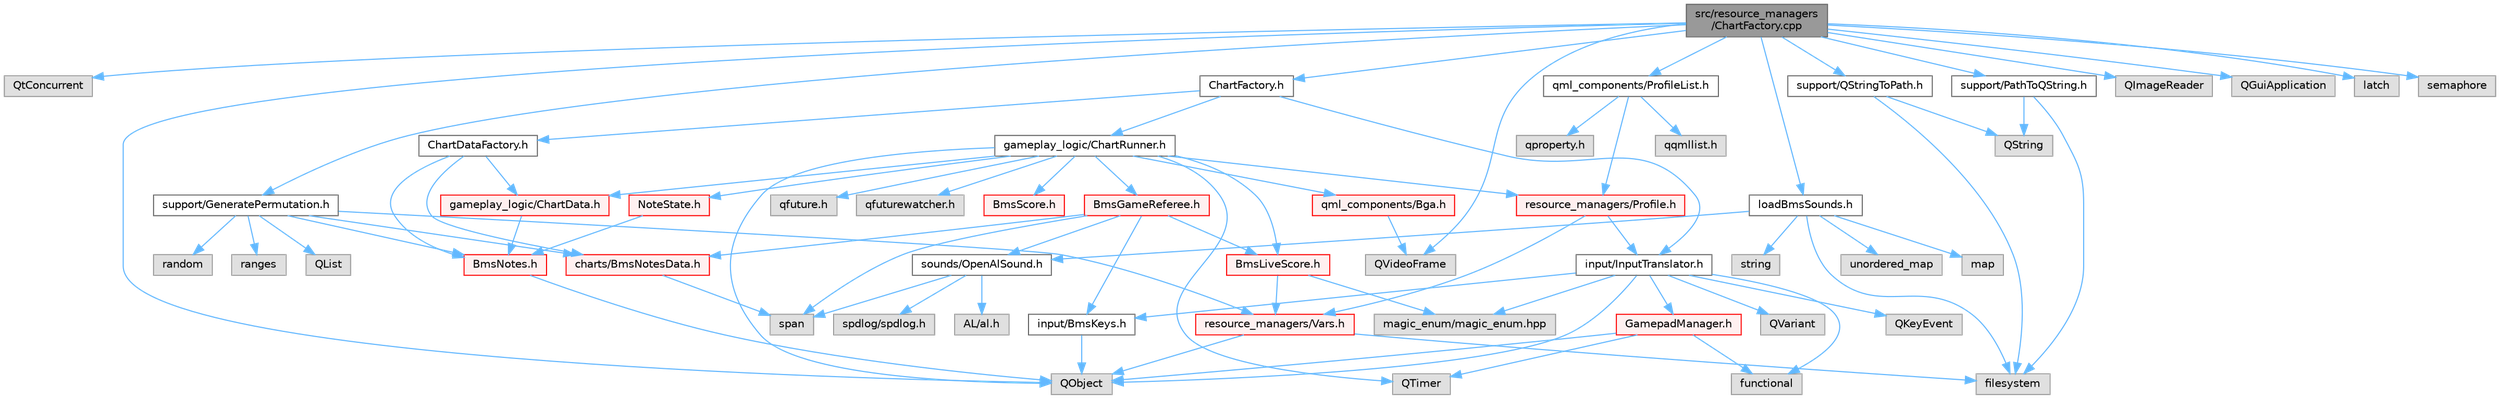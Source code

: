 digraph "src/resource_managers/ChartFactory.cpp"
{
 // LATEX_PDF_SIZE
  bgcolor="transparent";
  edge [fontname=Helvetica,fontsize=10,labelfontname=Helvetica,labelfontsize=10];
  node [fontname=Helvetica,fontsize=10,shape=box,height=0.2,width=0.4];
  Node1 [id="Node000001",label="src/resource_managers\l/ChartFactory.cpp",height=0.2,width=0.4,color="gray40", fillcolor="grey60", style="filled", fontcolor="black",tooltip=" "];
  Node1 -> Node2 [id="edge1_Node000001_Node000002",color="steelblue1",style="solid",tooltip=" "];
  Node2 [id="Node000002",label="QtConcurrent",height=0.2,width=0.4,color="grey60", fillcolor="#E0E0E0", style="filled",tooltip=" "];
  Node1 -> Node3 [id="edge2_Node000001_Node000003",color="steelblue1",style="solid",tooltip=" "];
  Node3 [id="Node000003",label="QObject",height=0.2,width=0.4,color="grey60", fillcolor="#E0E0E0", style="filled",tooltip=" "];
  Node1 -> Node4 [id="edge3_Node000001_Node000004",color="steelblue1",style="solid",tooltip=" "];
  Node4 [id="Node000004",label="ChartFactory.h",height=0.2,width=0.4,color="grey40", fillcolor="white", style="filled",URL="$ChartFactory_8h.html",tooltip=" "];
  Node4 -> Node5 [id="edge4_Node000004_Node000005",color="steelblue1",style="solid",tooltip=" "];
  Node5 [id="Node000005",label="ChartDataFactory.h",height=0.2,width=0.4,color="grey40", fillcolor="white", style="filled",URL="$ChartDataFactory_8h.html",tooltip=" "];
  Node5 -> Node6 [id="edge5_Node000005_Node000006",color="steelblue1",style="solid",tooltip=" "];
  Node6 [id="Node000006",label="gameplay_logic/ChartData.h",height=0.2,width=0.4,color="red", fillcolor="#FFF0F0", style="filled",URL="$ChartData_8h.html",tooltip=" "];
  Node6 -> Node9 [id="edge6_Node000006_Node000009",color="steelblue1",style="solid",tooltip=" "];
  Node9 [id="Node000009",label="BmsNotes.h",height=0.2,width=0.4,color="red", fillcolor="#FFF0F0", style="filled",URL="$BmsNotes_8h.html",tooltip=" "];
  Node9 -> Node3 [id="edge7_Node000009_Node000003",color="steelblue1",style="solid",tooltip=" "];
  Node5 -> Node24 [id="edge8_Node000005_Node000024",color="steelblue1",style="solid",tooltip=" "];
  Node24 [id="Node000024",label="charts/BmsNotesData.h",height=0.2,width=0.4,color="red", fillcolor="#FFF0F0", style="filled",URL="$BmsNotesData_8h.html",tooltip=" "];
  Node24 -> Node31 [id="edge9_Node000024_Node000031",color="steelblue1",style="solid",tooltip=" "];
  Node31 [id="Node000031",label="span",height=0.2,width=0.4,color="grey60", fillcolor="#E0E0E0", style="filled",tooltip=" "];
  Node5 -> Node9 [id="edge10_Node000005_Node000009",color="steelblue1",style="solid",tooltip=" "];
  Node4 -> Node32 [id="edge11_Node000004_Node000032",color="steelblue1",style="solid",tooltip=" "];
  Node32 [id="Node000032",label="gameplay_logic/ChartRunner.h",height=0.2,width=0.4,color="grey40", fillcolor="white", style="filled",URL="$ChartRunner_8h.html",tooltip=" "];
  Node32 -> Node3 [id="edge12_Node000032_Node000003",color="steelblue1",style="solid",tooltip=" "];
  Node32 -> Node33 [id="edge13_Node000032_Node000033",color="steelblue1",style="solid",tooltip=" "];
  Node33 [id="Node000033",label="BmsGameReferee.h",height=0.2,width=0.4,color="red", fillcolor="#FFF0F0", style="filled",URL="$BmsGameReferee_8h.html",tooltip=" "];
  Node33 -> Node31 [id="edge14_Node000033_Node000031",color="steelblue1",style="solid",tooltip=" "];
  Node33 -> Node24 [id="edge15_Node000033_Node000024",color="steelblue1",style="solid",tooltip=" "];
  Node33 -> Node34 [id="edge16_Node000033_Node000034",color="steelblue1",style="solid",tooltip=" "];
  Node34 [id="Node000034",label="input/BmsKeys.h",height=0.2,width=0.4,color="grey40", fillcolor="white", style="filled",URL="$BmsKeys_8h.html",tooltip=" "];
  Node34 -> Node3 [id="edge17_Node000034_Node000003",color="steelblue1",style="solid",tooltip=" "];
  Node33 -> Node35 [id="edge18_Node000033_Node000035",color="steelblue1",style="solid",tooltip=" "];
  Node35 [id="Node000035",label="BmsLiveScore.h",height=0.2,width=0.4,color="red", fillcolor="#FFF0F0", style="filled",URL="$BmsLiveScore_8h.html",tooltip=" "];
  Node35 -> Node36 [id="edge19_Node000035_Node000036",color="steelblue1",style="solid",tooltip=" "];
  Node36 [id="Node000036",label="magic_enum/magic_enum.hpp",height=0.2,width=0.4,color="grey60", fillcolor="#E0E0E0", style="filled",tooltip=" "];
  Node35 -> Node43 [id="edge20_Node000035_Node000043",color="steelblue1",style="solid",tooltip=" "];
  Node43 [id="Node000043",label="resource_managers/Vars.h",height=0.2,width=0.4,color="red", fillcolor="#FFF0F0", style="filled",URL="$Vars_8h.html",tooltip=" "];
  Node43 -> Node3 [id="edge21_Node000043_Node000003",color="steelblue1",style="solid",tooltip=" "];
  Node43 -> Node48 [id="edge22_Node000043_Node000048",color="steelblue1",style="solid",tooltip=" "];
  Node48 [id="Node000048",label="filesystem",height=0.2,width=0.4,color="grey60", fillcolor="#E0E0E0", style="filled",tooltip=" "];
  Node33 -> Node61 [id="edge23_Node000033_Node000061",color="steelblue1",style="solid",tooltip=" "];
  Node61 [id="Node000061",label="sounds/OpenAlSound.h",height=0.2,width=0.4,color="grey40", fillcolor="white", style="filled",URL="$OpenAlSound_8h.html",tooltip=" "];
  Node61 -> Node62 [id="edge24_Node000061_Node000062",color="steelblue1",style="solid",tooltip=" "];
  Node62 [id="Node000062",label="AL/al.h",height=0.2,width=0.4,color="grey60", fillcolor="#E0E0E0", style="filled",tooltip=" "];
  Node61 -> Node63 [id="edge25_Node000061_Node000063",color="steelblue1",style="solid",tooltip=" "];
  Node63 [id="Node000063",label="spdlog/spdlog.h",height=0.2,width=0.4,color="grey60", fillcolor="#E0E0E0", style="filled",tooltip=" "];
  Node61 -> Node31 [id="edge26_Node000061_Node000031",color="steelblue1",style="solid",tooltip=" "];
  Node32 -> Node6 [id="edge27_Node000032_Node000006",color="steelblue1",style="solid",tooltip=" "];
  Node32 -> Node64 [id="edge28_Node000032_Node000064",color="steelblue1",style="solid",tooltip=" "];
  Node64 [id="Node000064",label="BmsScore.h",height=0.2,width=0.4,color="red", fillcolor="#FFF0F0", style="filled",URL="$BmsScore_8h.html",tooltip=" "];
  Node32 -> Node35 [id="edge29_Node000032_Node000035",color="steelblue1",style="solid",tooltip=" "];
  Node32 -> Node65 [id="edge30_Node000032_Node000065",color="steelblue1",style="solid",tooltip=" "];
  Node65 [id="Node000065",label="resource_managers/Profile.h",height=0.2,width=0.4,color="red", fillcolor="#FFF0F0", style="filled",URL="$Profile_8h.html",tooltip=" "];
  Node65 -> Node43 [id="edge31_Node000065_Node000043",color="steelblue1",style="solid",tooltip=" "];
  Node65 -> Node66 [id="edge32_Node000065_Node000066",color="steelblue1",style="solid",tooltip=" "];
  Node66 [id="Node000066",label="input/InputTranslator.h",height=0.2,width=0.4,color="grey40", fillcolor="white", style="filled",URL="$InputTranslator_8h.html",tooltip=" "];
  Node66 -> Node34 [id="edge33_Node000066_Node000034",color="steelblue1",style="solid",tooltip=" "];
  Node66 -> Node67 [id="edge34_Node000066_Node000067",color="steelblue1",style="solid",tooltip=" "];
  Node67 [id="Node000067",label="GamepadManager.h",height=0.2,width=0.4,color="red", fillcolor="#FFF0F0", style="filled",URL="$GamepadManager_8h.html",tooltip=" "];
  Node67 -> Node3 [id="edge35_Node000067_Node000003",color="steelblue1",style="solid",tooltip=" "];
  Node67 -> Node68 [id="edge36_Node000067_Node000068",color="steelblue1",style="solid",tooltip=" "];
  Node68 [id="Node000068",label="QTimer",height=0.2,width=0.4,color="grey60", fillcolor="#E0E0E0", style="filled",tooltip=" "];
  Node67 -> Node71 [id="edge37_Node000067_Node000071",color="steelblue1",style="solid",tooltip=" "];
  Node71 [id="Node000071",label="functional",height=0.2,width=0.4,color="grey60", fillcolor="#E0E0E0", style="filled",tooltip=" "];
  Node66 -> Node72 [id="edge38_Node000066_Node000072",color="steelblue1",style="solid",tooltip=" "];
  Node72 [id="Node000072",label="QKeyEvent",height=0.2,width=0.4,color="grey60", fillcolor="#E0E0E0", style="filled",tooltip=" "];
  Node66 -> Node3 [id="edge39_Node000066_Node000003",color="steelblue1",style="solid",tooltip=" "];
  Node66 -> Node39 [id="edge40_Node000066_Node000039",color="steelblue1",style="solid",tooltip=" "];
  Node39 [id="Node000039",label="QVariant",height=0.2,width=0.4,color="grey60", fillcolor="#E0E0E0", style="filled",tooltip=" "];
  Node66 -> Node36 [id="edge41_Node000066_Node000036",color="steelblue1",style="solid",tooltip=" "];
  Node66 -> Node71 [id="edge42_Node000066_Node000071",color="steelblue1",style="solid",tooltip=" "];
  Node32 -> Node79 [id="edge43_Node000032_Node000079",color="steelblue1",style="solid",tooltip=" "];
  Node79 [id="Node000079",label="qml_components/Bga.h",height=0.2,width=0.4,color="red", fillcolor="#FFF0F0", style="filled",URL="$Bga_8h.html",tooltip=" "];
  Node79 -> Node83 [id="edge44_Node000079_Node000083",color="steelblue1",style="solid",tooltip=" "];
  Node83 [id="Node000083",label="QVideoFrame",height=0.2,width=0.4,color="grey60", fillcolor="#E0E0E0", style="filled",tooltip=" "];
  Node32 -> Node85 [id="edge45_Node000032_Node000085",color="steelblue1",style="solid",tooltip=" "];
  Node85 [id="Node000085",label="NoteState.h",height=0.2,width=0.4,color="red", fillcolor="#FFF0F0", style="filled",URL="$NoteState_8h.html",tooltip=" "];
  Node85 -> Node9 [id="edge46_Node000085_Node000009",color="steelblue1",style="solid",tooltip=" "];
  Node32 -> Node68 [id="edge47_Node000032_Node000068",color="steelblue1",style="solid",tooltip=" "];
  Node32 -> Node87 [id="edge48_Node000032_Node000087",color="steelblue1",style="solid",tooltip=" "];
  Node87 [id="Node000087",label="qfuture.h",height=0.2,width=0.4,color="grey60", fillcolor="#E0E0E0", style="filled",tooltip=" "];
  Node32 -> Node88 [id="edge49_Node000032_Node000088",color="steelblue1",style="solid",tooltip=" "];
  Node88 [id="Node000088",label="qfuturewatcher.h",height=0.2,width=0.4,color="grey60", fillcolor="#E0E0E0", style="filled",tooltip=" "];
  Node4 -> Node66 [id="edge50_Node000004_Node000066",color="steelblue1",style="solid",tooltip=" "];
  Node1 -> Node89 [id="edge51_Node000001_Node000089",color="steelblue1",style="solid",tooltip=" "];
  Node89 [id="Node000089",label="loadBmsSounds.h",height=0.2,width=0.4,color="grey40", fillcolor="white", style="filled",URL="$loadBmsSounds_8h.html",tooltip=" "];
  Node89 -> Node28 [id="edge52_Node000089_Node000028",color="steelblue1",style="solid",tooltip=" "];
  Node28 [id="Node000028",label="unordered_map",height=0.2,width=0.4,color="grey60", fillcolor="#E0E0E0", style="filled",tooltip=" "];
  Node89 -> Node16 [id="edge53_Node000089_Node000016",color="steelblue1",style="solid",tooltip=" "];
  Node16 [id="Node000016",label="map",height=0.2,width=0.4,color="grey60", fillcolor="#E0E0E0", style="filled",tooltip=" "];
  Node89 -> Node11 [id="edge54_Node000089_Node000011",color="steelblue1",style="solid",tooltip=" "];
  Node11 [id="Node000011",label="string",height=0.2,width=0.4,color="grey60", fillcolor="#E0E0E0", style="filled",tooltip=" "];
  Node89 -> Node48 [id="edge55_Node000089_Node000048",color="steelblue1",style="solid",tooltip=" "];
  Node89 -> Node61 [id="edge56_Node000089_Node000061",color="steelblue1",style="solid",tooltip=" "];
  Node1 -> Node90 [id="edge57_Node000001_Node000090",color="steelblue1",style="solid",tooltip=" "];
  Node90 [id="Node000090",label="qml_components/ProfileList.h",height=0.2,width=0.4,color="grey40", fillcolor="white", style="filled",URL="$ProfileList_8h.html",tooltip=" "];
  Node90 -> Node65 [id="edge58_Node000090_Node000065",color="steelblue1",style="solid",tooltip=" "];
  Node90 -> Node91 [id="edge59_Node000090_Node000091",color="steelblue1",style="solid",tooltip=" "];
  Node91 [id="Node000091",label="qproperty.h",height=0.2,width=0.4,color="grey60", fillcolor="#E0E0E0", style="filled",tooltip=" "];
  Node90 -> Node92 [id="edge60_Node000090_Node000092",color="steelblue1",style="solid",tooltip=" "];
  Node92 [id="Node000092",label="qqmllist.h",height=0.2,width=0.4,color="grey60", fillcolor="#E0E0E0", style="filled",tooltip=" "];
  Node1 -> Node93 [id="edge61_Node000001_Node000093",color="steelblue1",style="solid",tooltip=" "];
  Node93 [id="Node000093",label="support/GeneratePermutation.h",height=0.2,width=0.4,color="grey40", fillcolor="white", style="filled",URL="$GeneratePermutation_8h.html",tooltip=" "];
  Node93 -> Node9 [id="edge62_Node000093_Node000009",color="steelblue1",style="solid",tooltip=" "];
  Node93 -> Node54 [id="edge63_Node000093_Node000054",color="steelblue1",style="solid",tooltip=" "];
  Node54 [id="Node000054",label="QList",height=0.2,width=0.4,color="grey60", fillcolor="#E0E0E0", style="filled",tooltip=" "];
  Node93 -> Node29 [id="edge64_Node000093_Node000029",color="steelblue1",style="solid",tooltip=" "];
  Node29 [id="Node000029",label="random",height=0.2,width=0.4,color="grey60", fillcolor="#E0E0E0", style="filled",tooltip=" "];
  Node93 -> Node94 [id="edge65_Node000093_Node000094",color="steelblue1",style="solid",tooltip=" "];
  Node94 [id="Node000094",label="ranges",height=0.2,width=0.4,color="grey60", fillcolor="#E0E0E0", style="filled",tooltip=" "];
  Node93 -> Node43 [id="edge66_Node000093_Node000043",color="steelblue1",style="solid",tooltip=" "];
  Node93 -> Node24 [id="edge67_Node000093_Node000024",color="steelblue1",style="solid",tooltip=" "];
  Node1 -> Node95 [id="edge68_Node000001_Node000095",color="steelblue1",style="solid",tooltip=" "];
  Node95 [id="Node000095",label="support/QStringToPath.h",height=0.2,width=0.4,color="grey40", fillcolor="white", style="filled",URL="$QStringToPath_8h.html",tooltip=" "];
  Node95 -> Node48 [id="edge69_Node000095_Node000048",color="steelblue1",style="solid",tooltip=" "];
  Node95 -> Node55 [id="edge70_Node000095_Node000055",color="steelblue1",style="solid",tooltip=" "];
  Node55 [id="Node000055",label="QString",height=0.2,width=0.4,color="grey60", fillcolor="#E0E0E0", style="filled",tooltip=" "];
  Node1 -> Node96 [id="edge71_Node000001_Node000096",color="steelblue1",style="solid",tooltip=" "];
  Node96 [id="Node000096",label="support/PathToQString.h",height=0.2,width=0.4,color="grey40", fillcolor="white", style="filled",URL="$PathToQString_8h.html",tooltip=" "];
  Node96 -> Node55 [id="edge72_Node000096_Node000055",color="steelblue1",style="solid",tooltip=" "];
  Node96 -> Node48 [id="edge73_Node000096_Node000048",color="steelblue1",style="solid",tooltip=" "];
  Node1 -> Node97 [id="edge74_Node000001_Node000097",color="steelblue1",style="solid",tooltip=" "];
  Node97 [id="Node000097",label="QImageReader",height=0.2,width=0.4,color="grey60", fillcolor="#E0E0E0", style="filled",tooltip=" "];
  Node1 -> Node83 [id="edge75_Node000001_Node000083",color="steelblue1",style="solid",tooltip=" "];
  Node1 -> Node98 [id="edge76_Node000001_Node000098",color="steelblue1",style="solid",tooltip=" "];
  Node98 [id="Node000098",label="QGuiApplication",height=0.2,width=0.4,color="grey60", fillcolor="#E0E0E0", style="filled",tooltip=" "];
  Node1 -> Node99 [id="edge77_Node000001_Node000099",color="steelblue1",style="solid",tooltip=" "];
  Node99 [id="Node000099",label="latch",height=0.2,width=0.4,color="grey60", fillcolor="#E0E0E0", style="filled",tooltip=" "];
  Node1 -> Node100 [id="edge78_Node000001_Node000100",color="steelblue1",style="solid",tooltip=" "];
  Node100 [id="Node000100",label="semaphore",height=0.2,width=0.4,color="grey60", fillcolor="#E0E0E0", style="filled",tooltip=" "];
}
